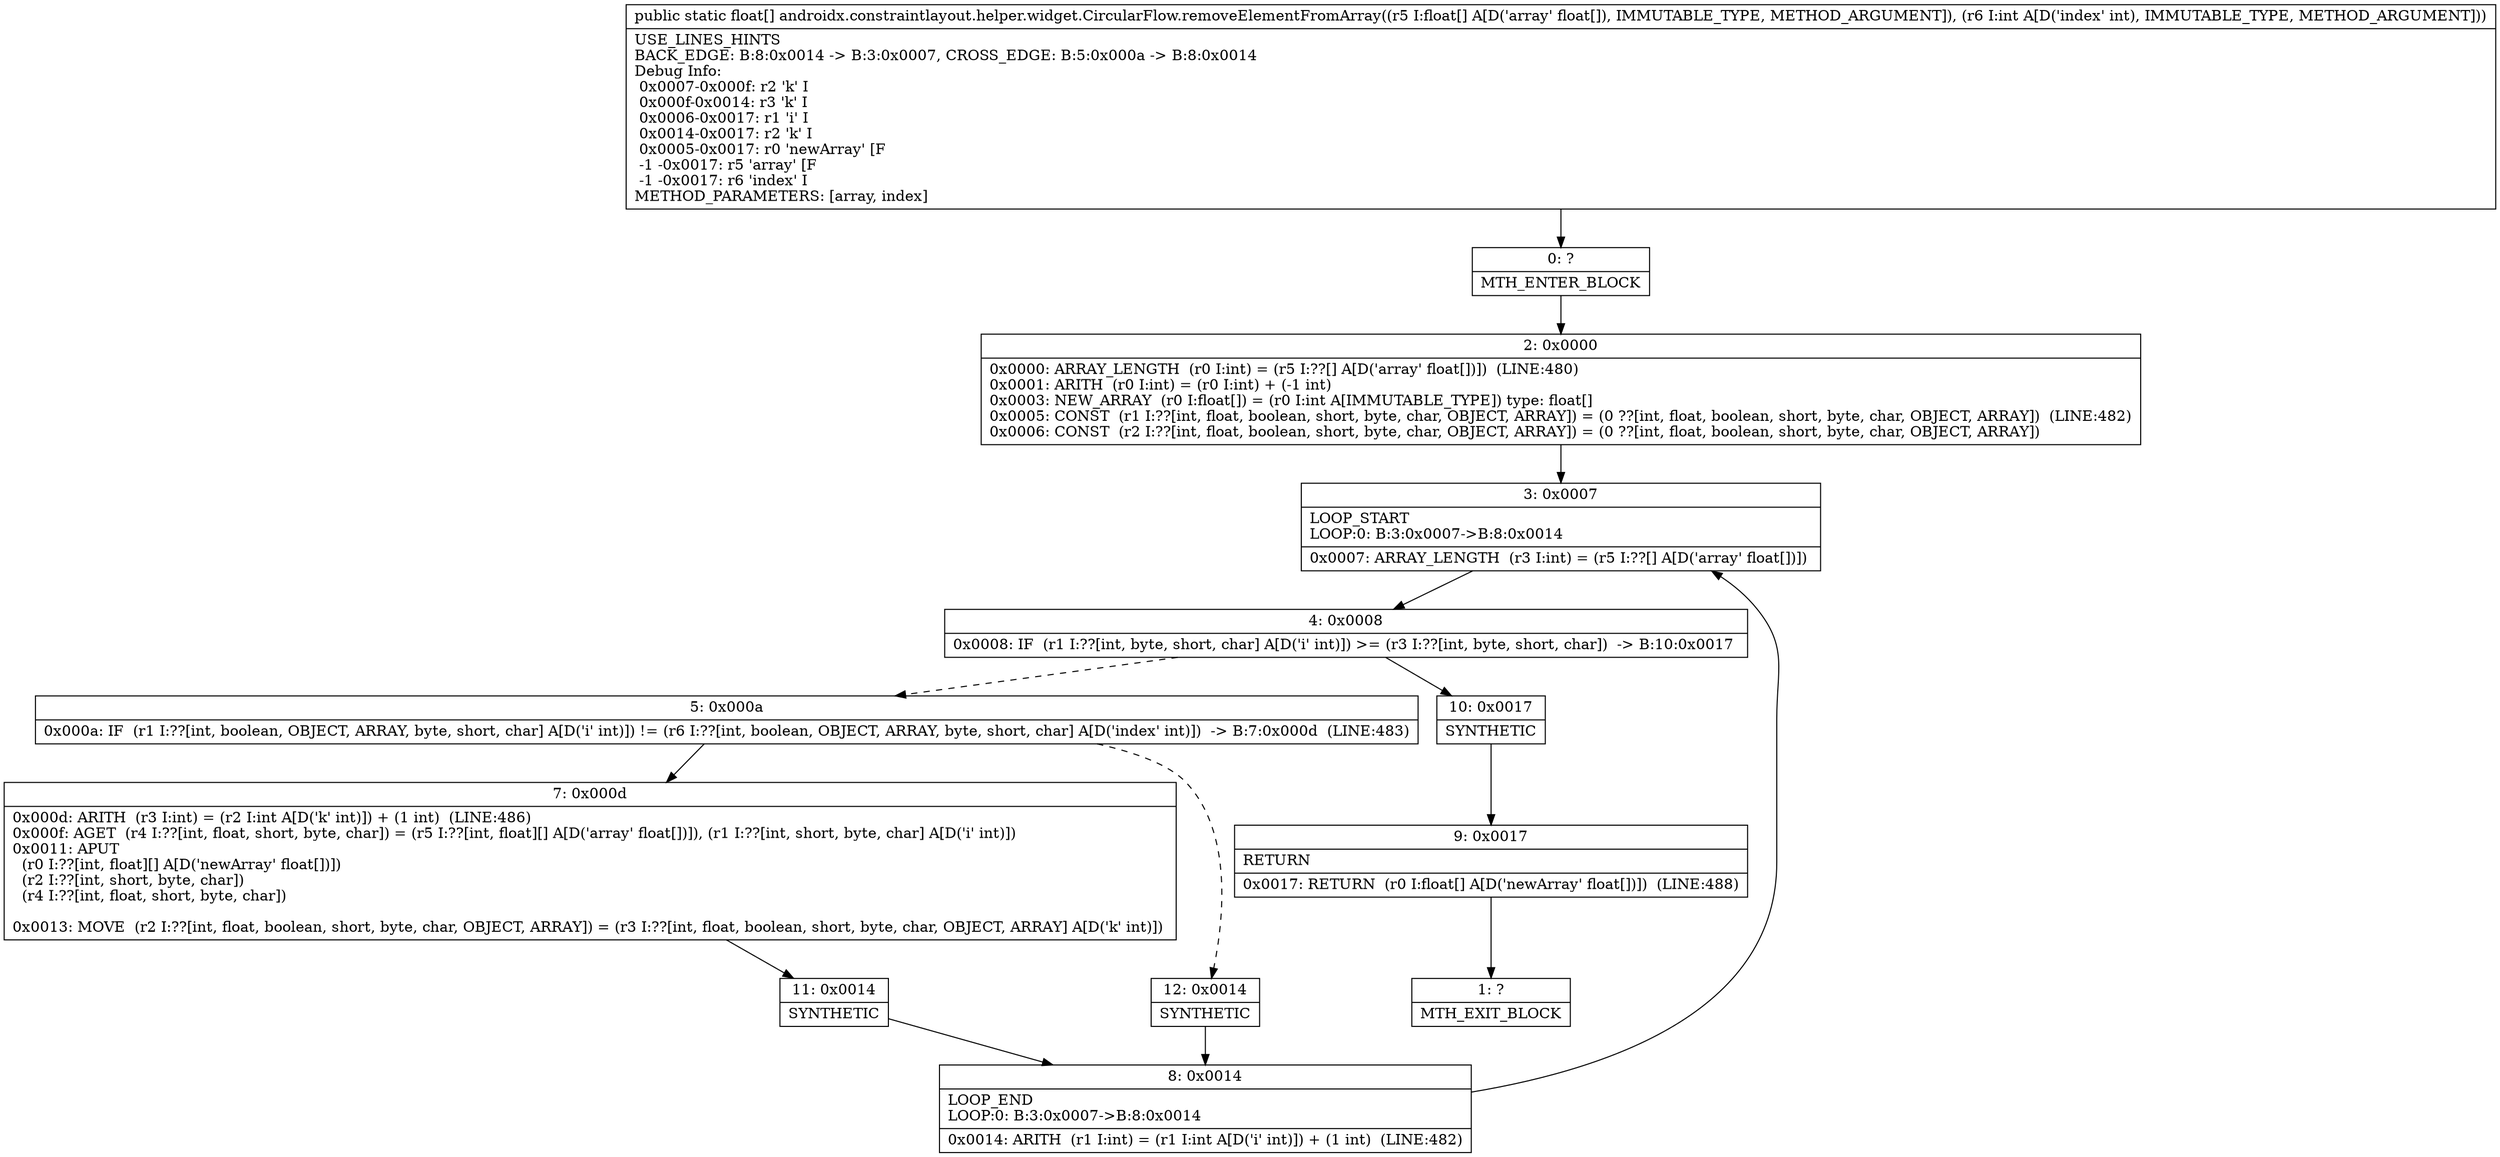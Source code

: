 digraph "CFG forandroidx.constraintlayout.helper.widget.CircularFlow.removeElementFromArray([FI)[F" {
Node_0 [shape=record,label="{0\:\ ?|MTH_ENTER_BLOCK\l}"];
Node_2 [shape=record,label="{2\:\ 0x0000|0x0000: ARRAY_LENGTH  (r0 I:int) = (r5 I:??[] A[D('array' float[])])  (LINE:480)\l0x0001: ARITH  (r0 I:int) = (r0 I:int) + (\-1 int) \l0x0003: NEW_ARRAY  (r0 I:float[]) = (r0 I:int A[IMMUTABLE_TYPE]) type: float[] \l0x0005: CONST  (r1 I:??[int, float, boolean, short, byte, char, OBJECT, ARRAY]) = (0 ??[int, float, boolean, short, byte, char, OBJECT, ARRAY])  (LINE:482)\l0x0006: CONST  (r2 I:??[int, float, boolean, short, byte, char, OBJECT, ARRAY]) = (0 ??[int, float, boolean, short, byte, char, OBJECT, ARRAY]) \l}"];
Node_3 [shape=record,label="{3\:\ 0x0007|LOOP_START\lLOOP:0: B:3:0x0007\-\>B:8:0x0014\l|0x0007: ARRAY_LENGTH  (r3 I:int) = (r5 I:??[] A[D('array' float[])]) \l}"];
Node_4 [shape=record,label="{4\:\ 0x0008|0x0008: IF  (r1 I:??[int, byte, short, char] A[D('i' int)]) \>= (r3 I:??[int, byte, short, char])  \-\> B:10:0x0017 \l}"];
Node_5 [shape=record,label="{5\:\ 0x000a|0x000a: IF  (r1 I:??[int, boolean, OBJECT, ARRAY, byte, short, char] A[D('i' int)]) != (r6 I:??[int, boolean, OBJECT, ARRAY, byte, short, char] A[D('index' int)])  \-\> B:7:0x000d  (LINE:483)\l}"];
Node_7 [shape=record,label="{7\:\ 0x000d|0x000d: ARITH  (r3 I:int) = (r2 I:int A[D('k' int)]) + (1 int)  (LINE:486)\l0x000f: AGET  (r4 I:??[int, float, short, byte, char]) = (r5 I:??[int, float][] A[D('array' float[])]), (r1 I:??[int, short, byte, char] A[D('i' int)]) \l0x0011: APUT  \l  (r0 I:??[int, float][] A[D('newArray' float[])])\l  (r2 I:??[int, short, byte, char])\l  (r4 I:??[int, float, short, byte, char])\l \l0x0013: MOVE  (r2 I:??[int, float, boolean, short, byte, char, OBJECT, ARRAY]) = (r3 I:??[int, float, boolean, short, byte, char, OBJECT, ARRAY] A[D('k' int)]) \l}"];
Node_11 [shape=record,label="{11\:\ 0x0014|SYNTHETIC\l}"];
Node_8 [shape=record,label="{8\:\ 0x0014|LOOP_END\lLOOP:0: B:3:0x0007\-\>B:8:0x0014\l|0x0014: ARITH  (r1 I:int) = (r1 I:int A[D('i' int)]) + (1 int)  (LINE:482)\l}"];
Node_12 [shape=record,label="{12\:\ 0x0014|SYNTHETIC\l}"];
Node_10 [shape=record,label="{10\:\ 0x0017|SYNTHETIC\l}"];
Node_9 [shape=record,label="{9\:\ 0x0017|RETURN\l|0x0017: RETURN  (r0 I:float[] A[D('newArray' float[])])  (LINE:488)\l}"];
Node_1 [shape=record,label="{1\:\ ?|MTH_EXIT_BLOCK\l}"];
MethodNode[shape=record,label="{public static float[] androidx.constraintlayout.helper.widget.CircularFlow.removeElementFromArray((r5 I:float[] A[D('array' float[]), IMMUTABLE_TYPE, METHOD_ARGUMENT]), (r6 I:int A[D('index' int), IMMUTABLE_TYPE, METHOD_ARGUMENT]))  | USE_LINES_HINTS\lBACK_EDGE: B:8:0x0014 \-\> B:3:0x0007, CROSS_EDGE: B:5:0x000a \-\> B:8:0x0014\lDebug Info:\l  0x0007\-0x000f: r2 'k' I\l  0x000f\-0x0014: r3 'k' I\l  0x0006\-0x0017: r1 'i' I\l  0x0014\-0x0017: r2 'k' I\l  0x0005\-0x0017: r0 'newArray' [F\l  \-1 \-0x0017: r5 'array' [F\l  \-1 \-0x0017: r6 'index' I\lMETHOD_PARAMETERS: [array, index]\l}"];
MethodNode -> Node_0;Node_0 -> Node_2;
Node_2 -> Node_3;
Node_3 -> Node_4;
Node_4 -> Node_5[style=dashed];
Node_4 -> Node_10;
Node_5 -> Node_7;
Node_5 -> Node_12[style=dashed];
Node_7 -> Node_11;
Node_11 -> Node_8;
Node_8 -> Node_3;
Node_12 -> Node_8;
Node_10 -> Node_9;
Node_9 -> Node_1;
}

